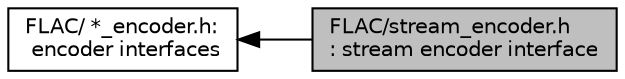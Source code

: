 digraph "FLAC/stream_encoder.h: stream encoder interface"
{
  edge [fontname="Helvetica",fontsize="10",labelfontname="Helvetica",labelfontsize="10"];
  node [fontname="Helvetica",fontsize="10",shape=box];
  rankdir=LR;
  Node1 [label="FLAC/stream_encoder.h\l: stream encoder interface",height=0.2,width=0.4,color="black", fillcolor="grey75", style="filled", fontcolor="black",tooltip="This module contains the functions which implement the stream encoder."];
  Node2 [label="FLAC/ *_encoder.h:\l encoder interfaces",height=0.2,width=0.4,color="black", fillcolor="white", style="filled",URL="$da/d4e/group__flac__encoder.html",tooltip="This module describes the encoder layers provided by libFLAC."];
  Node2->Node1 [shape=plaintext, dir="back", style="solid"];
}
